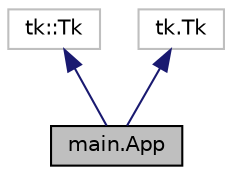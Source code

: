 digraph "main.App"
{
 // LATEX_PDF_SIZE
  edge [fontname="Helvetica",fontsize="10",labelfontname="Helvetica",labelfontsize="10"];
  node [fontname="Helvetica",fontsize="10",shape=record];
  Node1 [label="main.App",height=0.2,width=0.4,color="black", fillcolor="grey75", style="filled", fontcolor="black",tooltip="Main application class that inherits from tkinter.Tk."];
  Node2 -> Node1 [dir="back",color="midnightblue",fontsize="10",style="solid"];
  Node2 [label="tk::Tk",height=0.2,width=0.4,color="grey75", fillcolor="white", style="filled",tooltip=" "];
  Node3 -> Node1 [dir="back",color="midnightblue",fontsize="10",style="solid"];
  Node3 [label="tk.Tk",height=0.2,width=0.4,color="grey75", fillcolor="white", style="filled",tooltip=" "];
}
